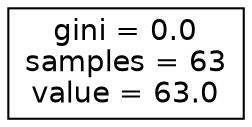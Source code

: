 digraph Tree {
node [shape=box, style="filled", color="black", fontname="helvetica"] ;
edge [fontname="helvetica"] ;
0 [label="gini = 0.0\nsamples = 63\nvalue = 63.0", fillcolor="#ffffff"] ;
}